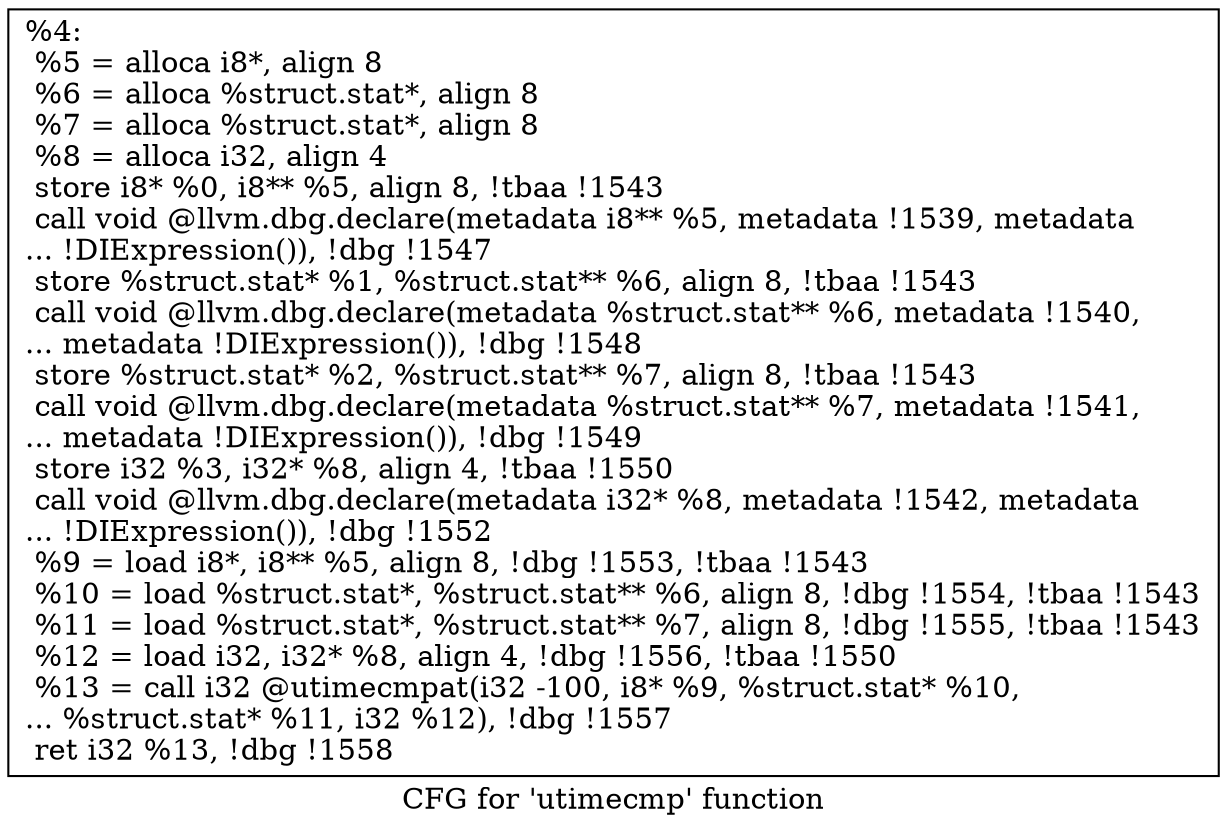digraph "CFG for 'utimecmp' function" {
	label="CFG for 'utimecmp' function";

	Node0x2acede0 [shape=record,label="{%4:\l  %5 = alloca i8*, align 8\l  %6 = alloca %struct.stat*, align 8\l  %7 = alloca %struct.stat*, align 8\l  %8 = alloca i32, align 4\l  store i8* %0, i8** %5, align 8, !tbaa !1543\l  call void @llvm.dbg.declare(metadata i8** %5, metadata !1539, metadata\l... !DIExpression()), !dbg !1547\l  store %struct.stat* %1, %struct.stat** %6, align 8, !tbaa !1543\l  call void @llvm.dbg.declare(metadata %struct.stat** %6, metadata !1540,\l... metadata !DIExpression()), !dbg !1548\l  store %struct.stat* %2, %struct.stat** %7, align 8, !tbaa !1543\l  call void @llvm.dbg.declare(metadata %struct.stat** %7, metadata !1541,\l... metadata !DIExpression()), !dbg !1549\l  store i32 %3, i32* %8, align 4, !tbaa !1550\l  call void @llvm.dbg.declare(metadata i32* %8, metadata !1542, metadata\l... !DIExpression()), !dbg !1552\l  %9 = load i8*, i8** %5, align 8, !dbg !1553, !tbaa !1543\l  %10 = load %struct.stat*, %struct.stat** %6, align 8, !dbg !1554, !tbaa !1543\l  %11 = load %struct.stat*, %struct.stat** %7, align 8, !dbg !1555, !tbaa !1543\l  %12 = load i32, i32* %8, align 4, !dbg !1556, !tbaa !1550\l  %13 = call i32 @utimecmpat(i32 -100, i8* %9, %struct.stat* %10,\l... %struct.stat* %11, i32 %12), !dbg !1557\l  ret i32 %13, !dbg !1558\l}"];
}
